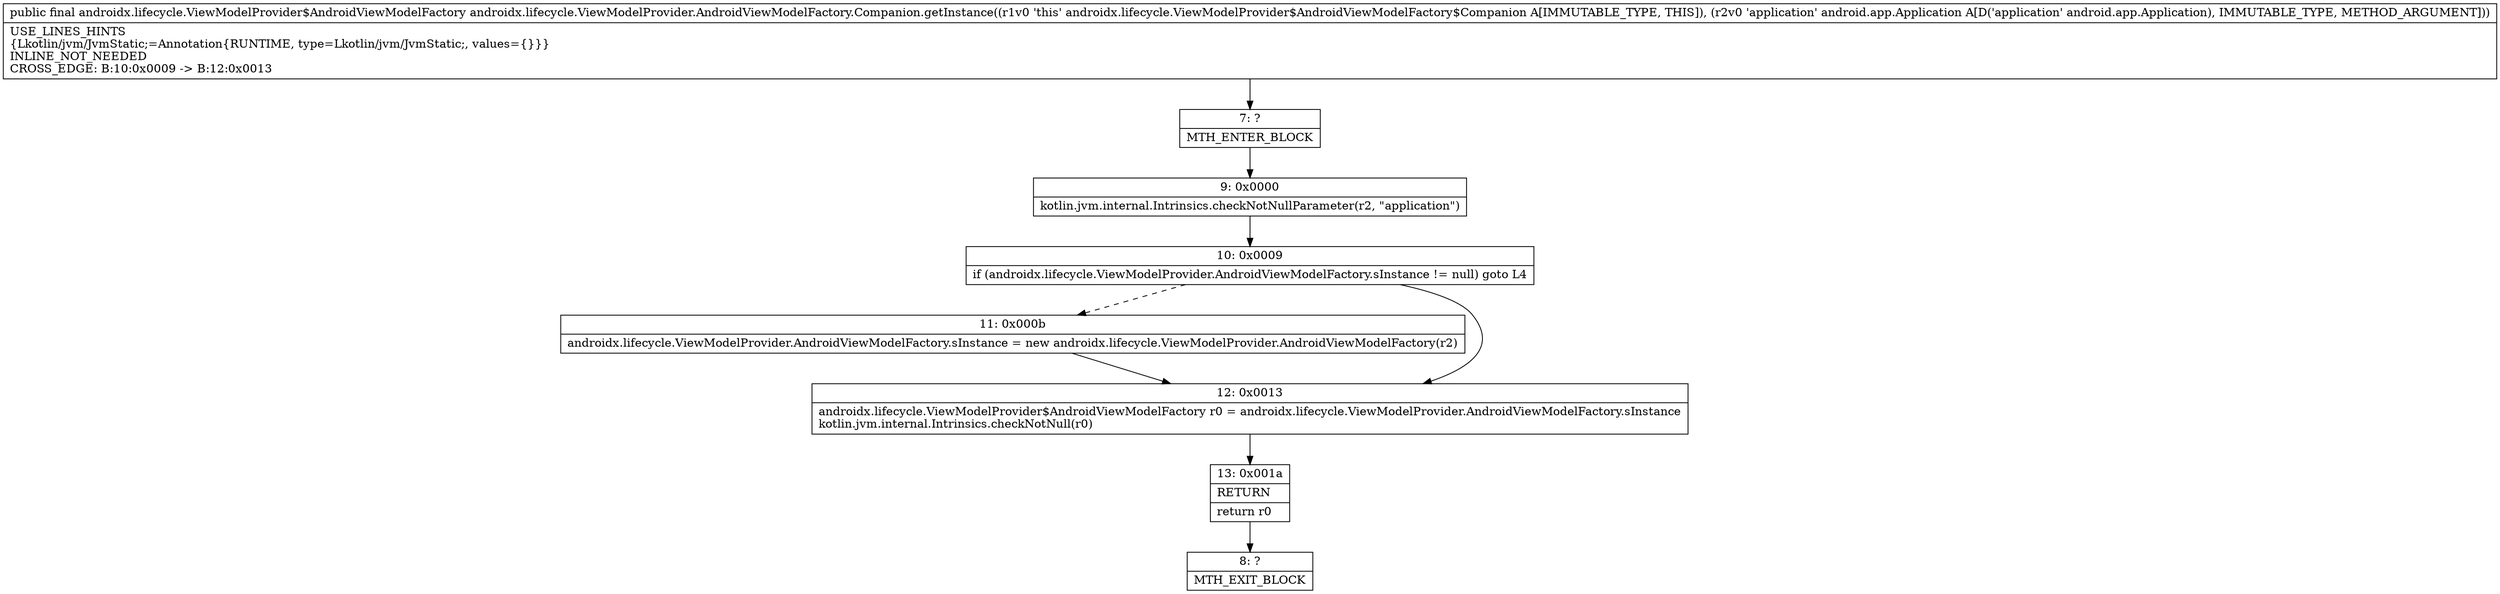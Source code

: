 digraph "CFG forandroidx.lifecycle.ViewModelProvider.AndroidViewModelFactory.Companion.getInstance(Landroid\/app\/Application;)Landroidx\/lifecycle\/ViewModelProvider$AndroidViewModelFactory;" {
Node_7 [shape=record,label="{7\:\ ?|MTH_ENTER_BLOCK\l}"];
Node_9 [shape=record,label="{9\:\ 0x0000|kotlin.jvm.internal.Intrinsics.checkNotNullParameter(r2, \"application\")\l}"];
Node_10 [shape=record,label="{10\:\ 0x0009|if (androidx.lifecycle.ViewModelProvider.AndroidViewModelFactory.sInstance != null) goto L4\l}"];
Node_11 [shape=record,label="{11\:\ 0x000b|androidx.lifecycle.ViewModelProvider.AndroidViewModelFactory.sInstance = new androidx.lifecycle.ViewModelProvider.AndroidViewModelFactory(r2)\l}"];
Node_12 [shape=record,label="{12\:\ 0x0013|androidx.lifecycle.ViewModelProvider$AndroidViewModelFactory r0 = androidx.lifecycle.ViewModelProvider.AndroidViewModelFactory.sInstance\lkotlin.jvm.internal.Intrinsics.checkNotNull(r0)\l}"];
Node_13 [shape=record,label="{13\:\ 0x001a|RETURN\l|return r0\l}"];
Node_8 [shape=record,label="{8\:\ ?|MTH_EXIT_BLOCK\l}"];
MethodNode[shape=record,label="{public final androidx.lifecycle.ViewModelProvider$AndroidViewModelFactory androidx.lifecycle.ViewModelProvider.AndroidViewModelFactory.Companion.getInstance((r1v0 'this' androidx.lifecycle.ViewModelProvider$AndroidViewModelFactory$Companion A[IMMUTABLE_TYPE, THIS]), (r2v0 'application' android.app.Application A[D('application' android.app.Application), IMMUTABLE_TYPE, METHOD_ARGUMENT]))  | USE_LINES_HINTS\l\{Lkotlin\/jvm\/JvmStatic;=Annotation\{RUNTIME, type=Lkotlin\/jvm\/JvmStatic;, values=\{\}\}\}\lINLINE_NOT_NEEDED\lCROSS_EDGE: B:10:0x0009 \-\> B:12:0x0013\l}"];
MethodNode -> Node_7;Node_7 -> Node_9;
Node_9 -> Node_10;
Node_10 -> Node_11[style=dashed];
Node_10 -> Node_12;
Node_11 -> Node_12;
Node_12 -> Node_13;
Node_13 -> Node_8;
}

